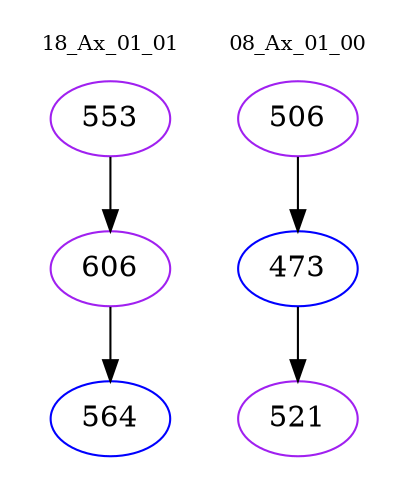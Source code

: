 digraph{
subgraph cluster_0 {
color = white
label = "18_Ax_01_01";
fontsize=10;
T0_553 [label="553", color="purple"]
T0_553 -> T0_606 [color="black"]
T0_606 [label="606", color="purple"]
T0_606 -> T0_564 [color="black"]
T0_564 [label="564", color="blue"]
}
subgraph cluster_1 {
color = white
label = "08_Ax_01_00";
fontsize=10;
T1_506 [label="506", color="purple"]
T1_506 -> T1_473 [color="black"]
T1_473 [label="473", color="blue"]
T1_473 -> T1_521 [color="black"]
T1_521 [label="521", color="purple"]
}
}

